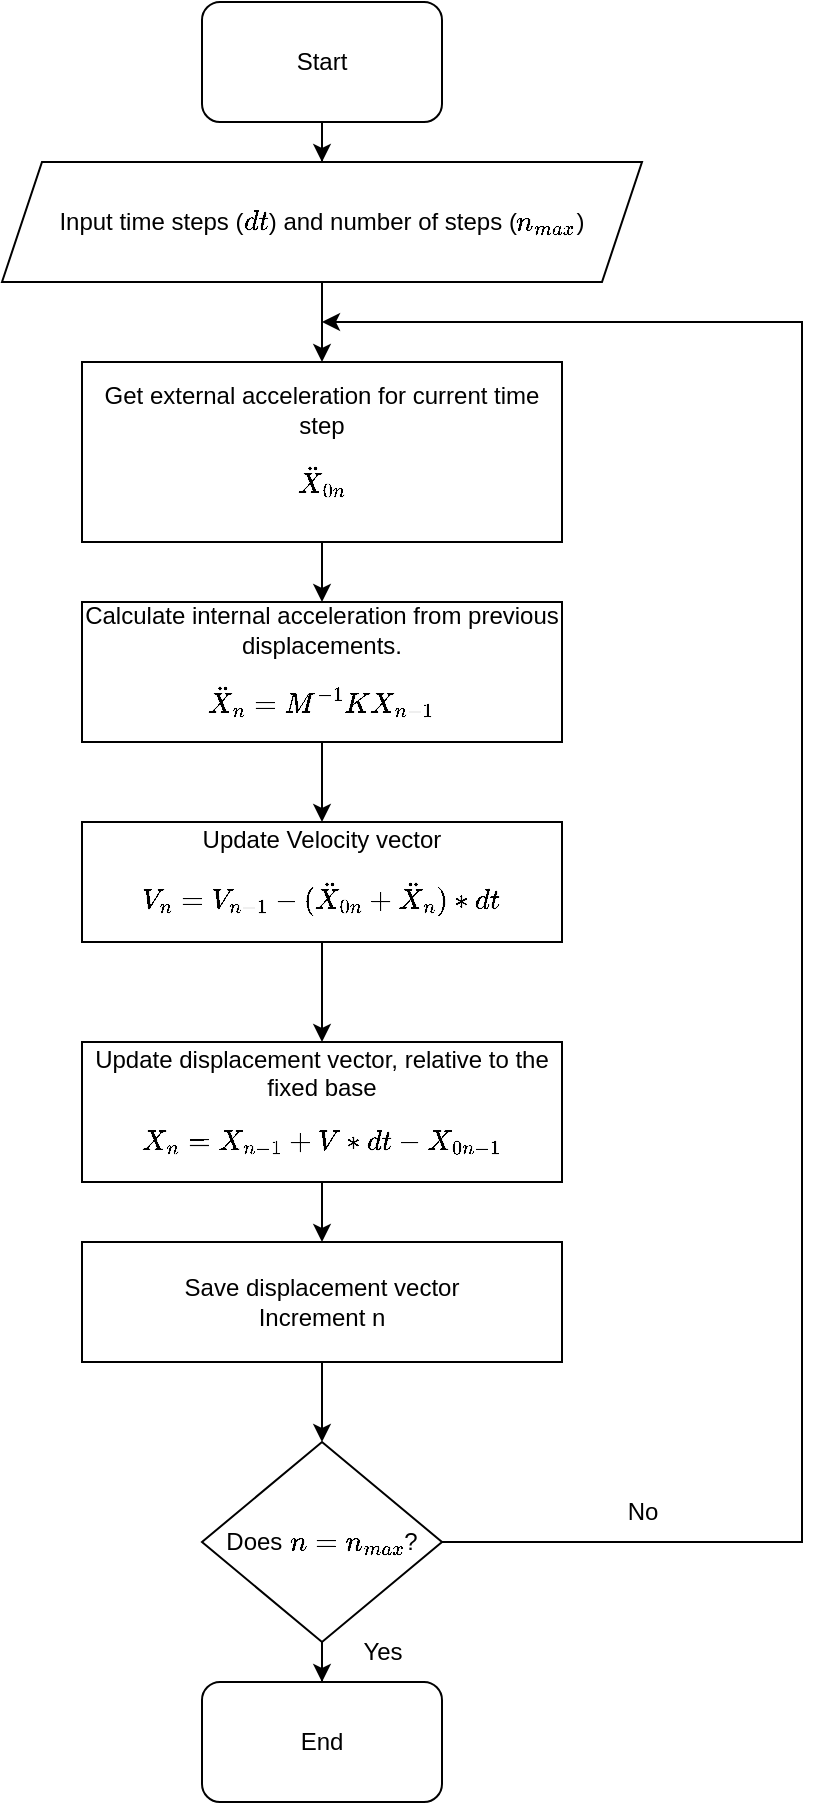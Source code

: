 <mxfile version="26.2.10">
  <diagram id="1-1DhR_SuPQqTgsiJWfQ" name="Page-1">
    <mxGraphModel dx="1884" dy="939" grid="1" gridSize="10" guides="1" tooltips="1" connect="1" arrows="1" fold="1" page="1" pageScale="1" pageWidth="827" pageHeight="1169" math="1" shadow="0">
      <root>
        <mxCell id="0" />
        <mxCell id="1" parent="0" />
        <mxCell id="QaB6diNXcl2Qd5uY2CEy-3" style="edgeStyle=orthogonalEdgeStyle;rounded=0;orthogonalLoop=1;jettySize=auto;html=1;entryX=0.5;entryY=0;entryDx=0;entryDy=0;" edge="1" parent="1" source="QaB6diNXcl2Qd5uY2CEy-1" target="QaB6diNXcl2Qd5uY2CEy-2">
          <mxGeometry relative="1" as="geometry" />
        </mxCell>
        <mxCell id="QaB6diNXcl2Qd5uY2CEy-1" value="Start" style="rounded=1;whiteSpace=wrap;html=1;" vertex="1" parent="1">
          <mxGeometry x="350" y="100" width="120" height="60" as="geometry" />
        </mxCell>
        <mxCell id="QaB6diNXcl2Qd5uY2CEy-6" value="" style="edgeStyle=orthogonalEdgeStyle;rounded=0;orthogonalLoop=1;jettySize=auto;html=1;" edge="1" parent="1" source="QaB6diNXcl2Qd5uY2CEy-2" target="QaB6diNXcl2Qd5uY2CEy-4">
          <mxGeometry relative="1" as="geometry" />
        </mxCell>
        <mxCell id="QaB6diNXcl2Qd5uY2CEy-2" value="Input time steps (\(dt\)) and number of steps (\(n_{max}\))" style="shape=parallelogram;perimeter=parallelogramPerimeter;whiteSpace=wrap;html=1;fixedSize=1;" vertex="1" parent="1">
          <mxGeometry x="250" y="180" width="320" height="60" as="geometry" />
        </mxCell>
        <mxCell id="QaB6diNXcl2Qd5uY2CEy-9" style="edgeStyle=orthogonalEdgeStyle;rounded=0;orthogonalLoop=1;jettySize=auto;html=1;entryX=0.5;entryY=0;entryDx=0;entryDy=0;" edge="1" parent="1" source="QaB6diNXcl2Qd5uY2CEy-4" target="QaB6diNXcl2Qd5uY2CEy-8">
          <mxGeometry relative="1" as="geometry" />
        </mxCell>
        <mxCell id="QaB6diNXcl2Qd5uY2CEy-4" value="&lt;div&gt;Get external acceleration for&lt;span style=&quot;background-color: transparent; color: light-dark(rgb(0, 0, 0), rgb(255, 255, 255));&quot;&gt;&amp;nbsp;current time step&lt;/span&gt;&lt;span style=&quot;background-color: transparent; color: light-dark(rgb(0, 0, 0), rgb(255, 255, 255));&quot;&gt;$$\ddot{X}_{0n}$$&lt;/span&gt;&lt;/div&gt;" style="rounded=0;whiteSpace=wrap;html=1;movable=1;resizable=1;rotatable=1;deletable=1;editable=1;locked=0;connectable=1;" vertex="1" parent="1">
          <mxGeometry x="290" y="280" width="240" height="90" as="geometry" />
        </mxCell>
        <mxCell id="QaB6diNXcl2Qd5uY2CEy-11" style="edgeStyle=orthogonalEdgeStyle;rounded=0;orthogonalLoop=1;jettySize=auto;html=1;entryX=0.5;entryY=0;entryDx=0;entryDy=0;" edge="1" parent="1" source="QaB6diNXcl2Qd5uY2CEy-8" target="QaB6diNXcl2Qd5uY2CEy-10">
          <mxGeometry relative="1" as="geometry" />
        </mxCell>
        <mxCell id="QaB6diNXcl2Qd5uY2CEy-8" value="&lt;div&gt;Calculate internal acceleration from previous displacements.&lt;/div&gt;$$\ddot{X}_n = M^{-1}KX_{n-1}$$" style="rounded=0;whiteSpace=wrap;html=1;" vertex="1" parent="1">
          <mxGeometry x="290" y="400" width="240" height="70" as="geometry" />
        </mxCell>
        <mxCell id="QaB6diNXcl2Qd5uY2CEy-13" style="edgeStyle=orthogonalEdgeStyle;rounded=0;orthogonalLoop=1;jettySize=auto;html=1;entryX=0.5;entryY=0;entryDx=0;entryDy=0;" edge="1" parent="1" source="QaB6diNXcl2Qd5uY2CEy-10" target="QaB6diNXcl2Qd5uY2CEy-12">
          <mxGeometry relative="1" as="geometry" />
        </mxCell>
        <mxCell id="QaB6diNXcl2Qd5uY2CEy-10" value="&lt;div&gt;Update Velocity vector&lt;/div&gt;$$V_n = V_{n-1} - (\ddot{X}_{0n} + \ddot{X}_{n})*dt$$" style="rounded=0;whiteSpace=wrap;html=1;" vertex="1" parent="1">
          <mxGeometry x="290" y="510" width="240" height="60" as="geometry" />
        </mxCell>
        <mxCell id="QaB6diNXcl2Qd5uY2CEy-15" style="edgeStyle=orthogonalEdgeStyle;rounded=0;orthogonalLoop=1;jettySize=auto;html=1;entryX=0.5;entryY=0;entryDx=0;entryDy=0;" edge="1" parent="1" source="QaB6diNXcl2Qd5uY2CEy-12" target="QaB6diNXcl2Qd5uY2CEy-14">
          <mxGeometry relative="1" as="geometry" />
        </mxCell>
        <mxCell id="QaB6diNXcl2Qd5uY2CEy-12" value="&lt;div&gt;Update displacement vector, relative to the fixed base&lt;/div&gt;$$X_n = X_{n-1} + V*dt - X_{0n-1}$$" style="rounded=0;whiteSpace=wrap;html=1;" vertex="1" parent="1">
          <mxGeometry x="290" y="620" width="240" height="70" as="geometry" />
        </mxCell>
        <mxCell id="QaB6diNXcl2Qd5uY2CEy-17" style="edgeStyle=orthogonalEdgeStyle;rounded=0;orthogonalLoop=1;jettySize=auto;html=1;entryX=0.5;entryY=0;entryDx=0;entryDy=0;" edge="1" parent="1" source="QaB6diNXcl2Qd5uY2CEy-14" target="QaB6diNXcl2Qd5uY2CEy-16">
          <mxGeometry relative="1" as="geometry" />
        </mxCell>
        <mxCell id="QaB6diNXcl2Qd5uY2CEy-14" value="Save displacement vector&lt;div&gt;Increment n&lt;/div&gt;" style="rounded=0;whiteSpace=wrap;html=1;" vertex="1" parent="1">
          <mxGeometry x="290" y="720" width="240" height="60" as="geometry" />
        </mxCell>
        <mxCell id="QaB6diNXcl2Qd5uY2CEy-19" style="edgeStyle=orthogonalEdgeStyle;rounded=0;orthogonalLoop=1;jettySize=auto;html=1;entryX=0.5;entryY=0;entryDx=0;entryDy=0;" edge="1" parent="1" source="QaB6diNXcl2Qd5uY2CEy-16" target="QaB6diNXcl2Qd5uY2CEy-18">
          <mxGeometry relative="1" as="geometry" />
        </mxCell>
        <mxCell id="QaB6diNXcl2Qd5uY2CEy-20" style="edgeStyle=orthogonalEdgeStyle;rounded=0;orthogonalLoop=1;jettySize=auto;html=1;" edge="1" parent="1" source="QaB6diNXcl2Qd5uY2CEy-16">
          <mxGeometry relative="1" as="geometry">
            <mxPoint x="410" y="260" as="targetPoint" />
            <Array as="points">
              <mxPoint x="650" y="870" />
              <mxPoint x="650" y="260" />
            </Array>
          </mxGeometry>
        </mxCell>
        <mxCell id="QaB6diNXcl2Qd5uY2CEy-16" value="Does \(n = n_{max}\)?" style="rhombus;whiteSpace=wrap;html=1;" vertex="1" parent="1">
          <mxGeometry x="350" y="820" width="120" height="100" as="geometry" />
        </mxCell>
        <mxCell id="QaB6diNXcl2Qd5uY2CEy-18" value="End" style="rounded=1;whiteSpace=wrap;html=1;" vertex="1" parent="1">
          <mxGeometry x="350" y="940" width="120" height="60" as="geometry" />
        </mxCell>
        <mxCell id="QaB6diNXcl2Qd5uY2CEy-22" value="No" style="text;html=1;align=center;verticalAlign=middle;resizable=0;points=[];autosize=1;strokeColor=none;fillColor=none;" vertex="1" parent="1">
          <mxGeometry x="550" y="840" width="40" height="30" as="geometry" />
        </mxCell>
        <mxCell id="QaB6diNXcl2Qd5uY2CEy-23" value="Yes" style="text;html=1;align=center;verticalAlign=middle;resizable=0;points=[];autosize=1;strokeColor=none;fillColor=none;" vertex="1" parent="1">
          <mxGeometry x="420" y="910" width="40" height="30" as="geometry" />
        </mxCell>
      </root>
    </mxGraphModel>
  </diagram>
</mxfile>
